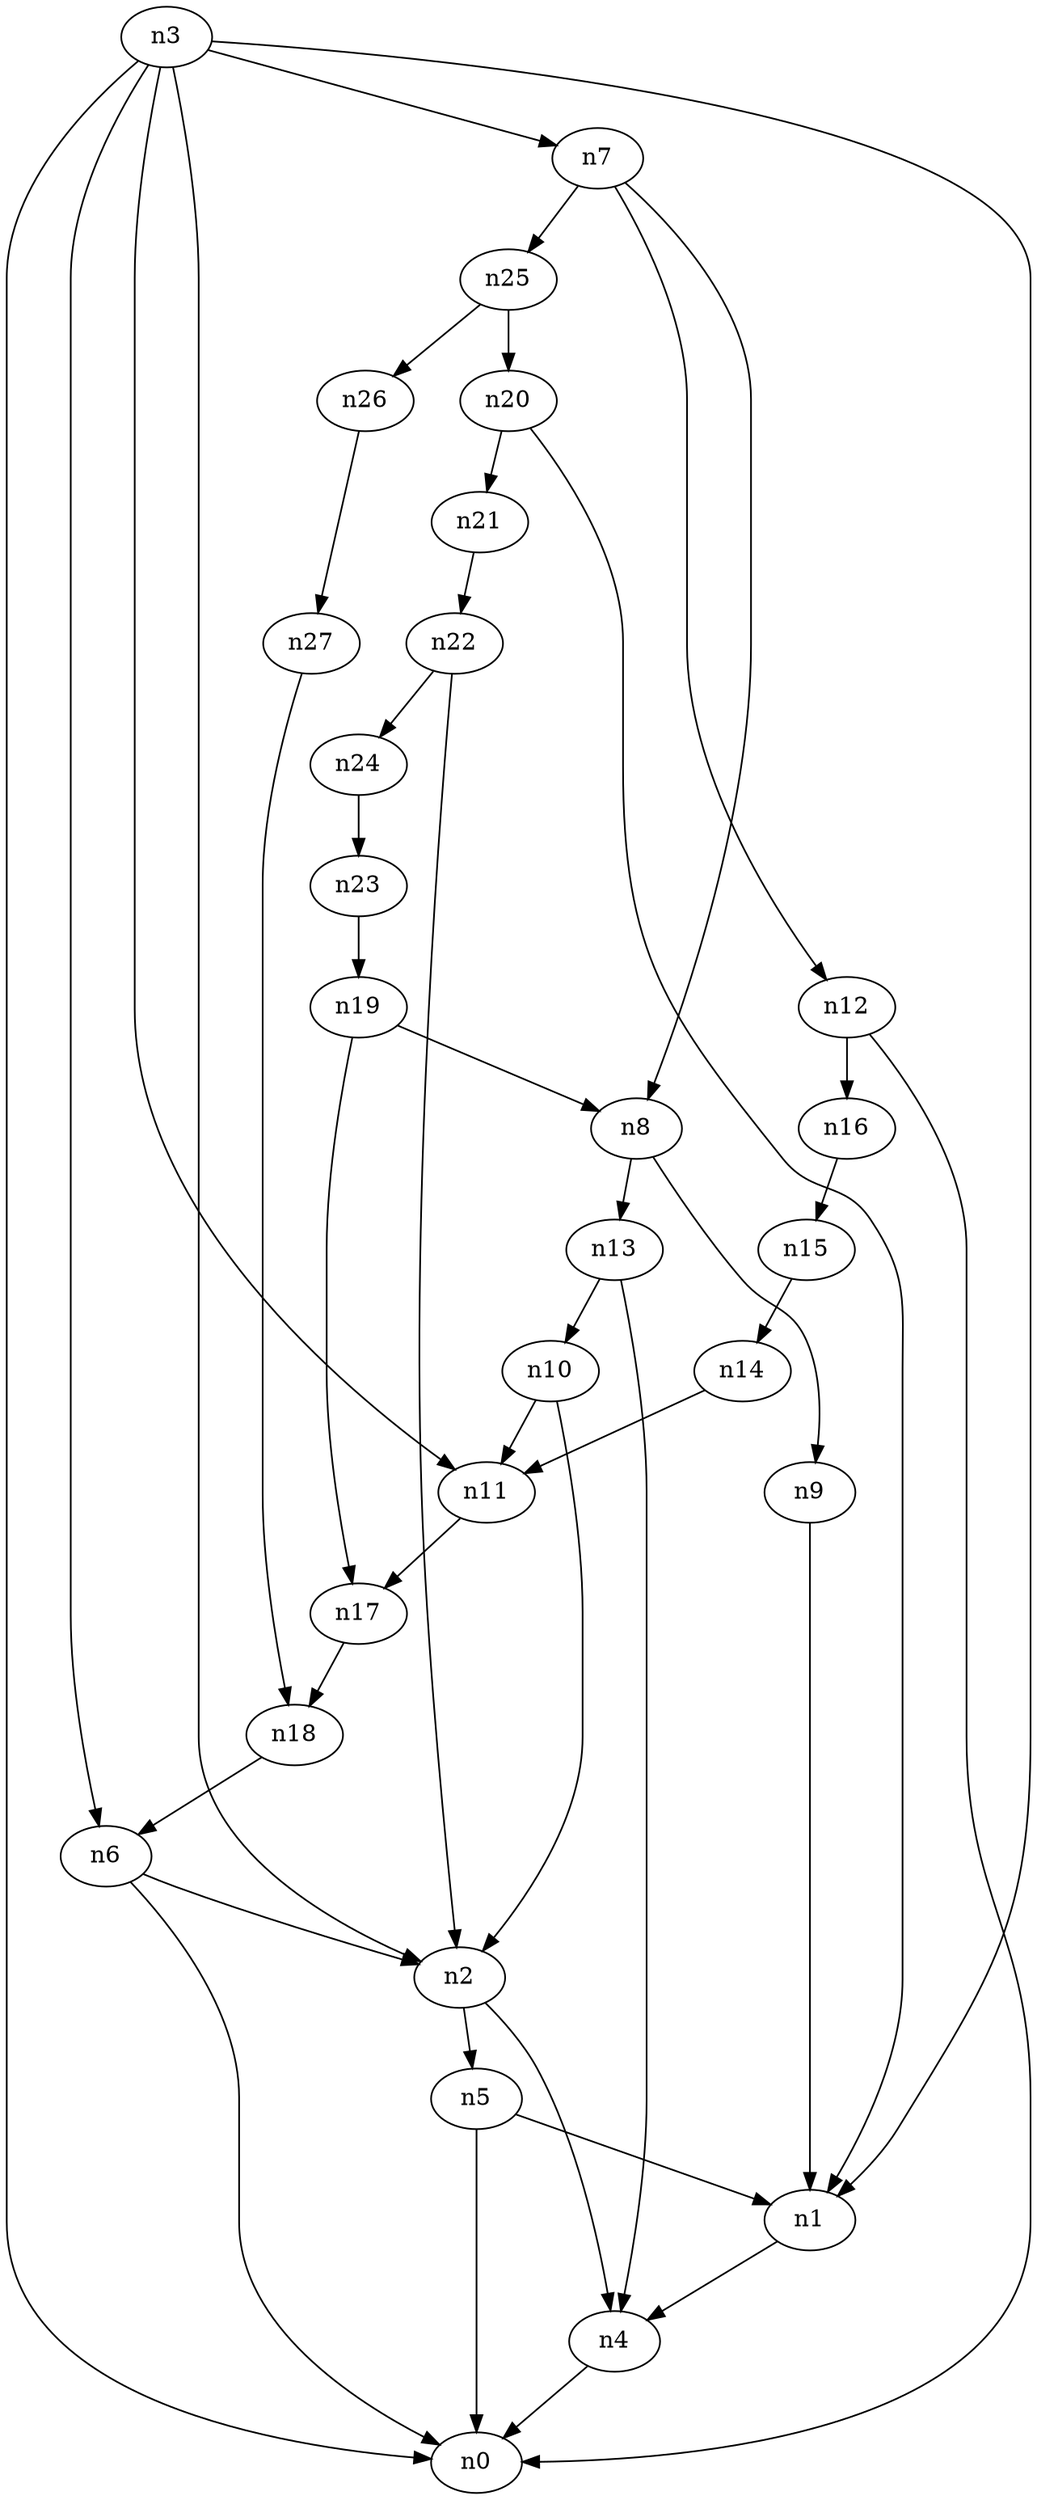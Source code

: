 digraph G {
	n1 -> n4	 [_graphml_id=e4];
	n2 -> n4	 [_graphml_id=e7];
	n2 -> n5	 [_graphml_id=e8];
	n3 -> n0	 [_graphml_id=e0];
	n3 -> n1	 [_graphml_id=e3];
	n3 -> n2	 [_graphml_id=e6];
	n3 -> n6	 [_graphml_id=e9];
	n3 -> n7	 [_graphml_id=e12];
	n3 -> n11	 [_graphml_id=e18];
	n4 -> n0	 [_graphml_id=e1];
	n5 -> n0	 [_graphml_id=e2];
	n5 -> n1	 [_graphml_id=e5];
	n6 -> n0	 [_graphml_id=e10];
	n6 -> n2	 [_graphml_id=e11];
	n7 -> n8	 [_graphml_id=e13];
	n7 -> n12	 [_graphml_id=e19];
	n7 -> n25	 [_graphml_id=e40];
	n8 -> n9	 [_graphml_id=e14];
	n8 -> n13	 [_graphml_id=e21];
	n9 -> n1	 [_graphml_id=e15];
	n10 -> n2	 [_graphml_id=e16];
	n10 -> n11	 [_graphml_id=e17];
	n11 -> n17	 [_graphml_id=e28];
	n12 -> n0	 [_graphml_id=e20];
	n12 -> n16	 [_graphml_id=e27];
	n13 -> n4	 [_graphml_id=e22];
	n13 -> n10	 [_graphml_id=e23];
	n14 -> n11	 [_graphml_id=e24];
	n15 -> n14	 [_graphml_id=e25];
	n16 -> n15	 [_graphml_id=e26];
	n17 -> n18	 [_graphml_id=e29];
	n18 -> n6	 [_graphml_id=e30];
	n19 -> n8	 [_graphml_id=e32];
	n19 -> n17	 [_graphml_id=e31];
	n20 -> n1	 [_graphml_id=e33];
	n20 -> n21	 [_graphml_id=e34];
	n21 -> n22	 [_graphml_id=e35];
	n22 -> n2	 [_graphml_id=e36];
	n22 -> n24	 [_graphml_id=e39];
	n23 -> n19	 [_graphml_id=e37];
	n24 -> n23	 [_graphml_id=e38];
	n25 -> n20	 [_graphml_id=e41];
	n25 -> n26	 [_graphml_id=e42];
	n26 -> n27	 [_graphml_id=e43];
	n27 -> n18	 [_graphml_id=e44];
}
